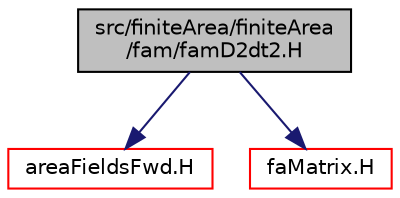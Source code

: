 digraph "src/finiteArea/finiteArea/fam/famD2dt2.H"
{
  bgcolor="transparent";
  edge [fontname="Helvetica",fontsize="10",labelfontname="Helvetica",labelfontsize="10"];
  node [fontname="Helvetica",fontsize="10",shape=record];
  Node1 [label="src/finiteArea/finiteArea\l/fam/famD2dt2.H",height=0.2,width=0.4,color="black", fillcolor="grey75", style="filled" fontcolor="black"];
  Node1 -> Node2 [color="midnightblue",fontsize="10",style="solid",fontname="Helvetica"];
  Node2 [label="areaFieldsFwd.H",height=0.2,width=0.4,color="red",URL="$areaFieldsFwd_8H.html",tooltip="Forwards and collection of common area field types. "];
  Node1 -> Node3 [color="midnightblue",fontsize="10",style="solid",fontname="Helvetica"];
  Node3 [label="faMatrix.H",height=0.2,width=0.4,color="red",URL="$faMatrix_8H.html"];
}
